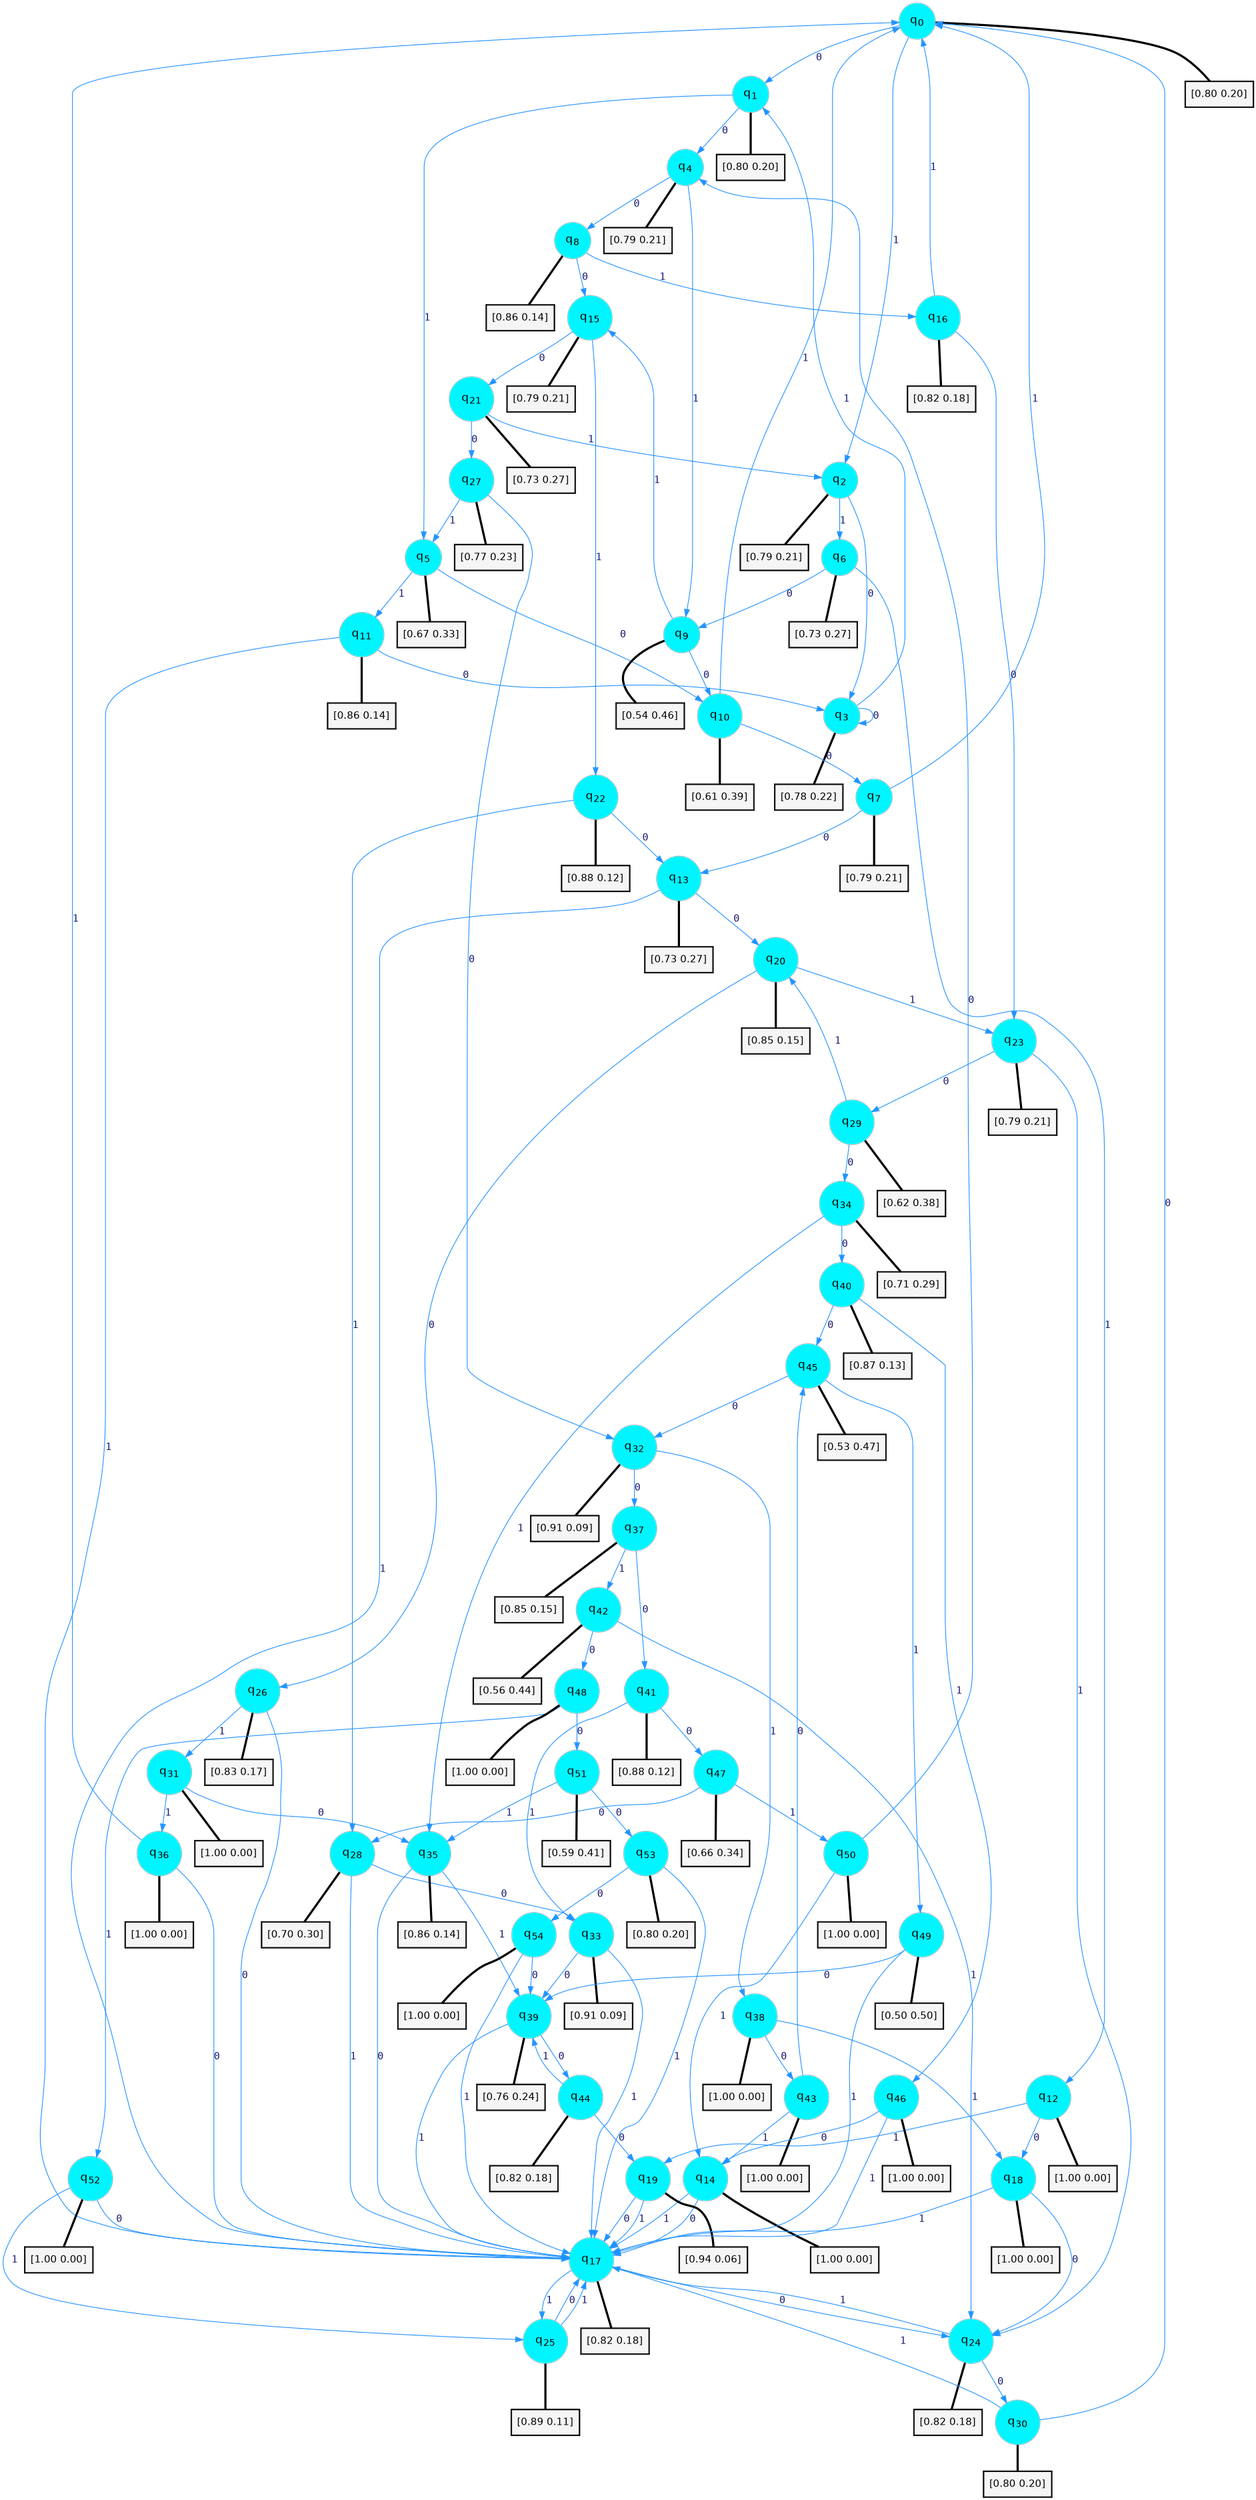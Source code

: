 digraph G {
graph [
bgcolor=transparent, dpi=300, rankdir=TD, size="40,25"];
node [
color=gray, fillcolor=turquoise1, fontcolor=black, fontname=Helvetica, fontsize=16, fontweight=bold, shape=circle, style=filled];
edge [
arrowsize=1, color=dodgerblue1, fontcolor=midnightblue, fontname=courier, fontweight=bold, penwidth=1, style=solid, weight=20];
0[label=<q<SUB>0</SUB>>];
1[label=<q<SUB>1</SUB>>];
2[label=<q<SUB>2</SUB>>];
3[label=<q<SUB>3</SUB>>];
4[label=<q<SUB>4</SUB>>];
5[label=<q<SUB>5</SUB>>];
6[label=<q<SUB>6</SUB>>];
7[label=<q<SUB>7</SUB>>];
8[label=<q<SUB>8</SUB>>];
9[label=<q<SUB>9</SUB>>];
10[label=<q<SUB>10</SUB>>];
11[label=<q<SUB>11</SUB>>];
12[label=<q<SUB>12</SUB>>];
13[label=<q<SUB>13</SUB>>];
14[label=<q<SUB>14</SUB>>];
15[label=<q<SUB>15</SUB>>];
16[label=<q<SUB>16</SUB>>];
17[label=<q<SUB>17</SUB>>];
18[label=<q<SUB>18</SUB>>];
19[label=<q<SUB>19</SUB>>];
20[label=<q<SUB>20</SUB>>];
21[label=<q<SUB>21</SUB>>];
22[label=<q<SUB>22</SUB>>];
23[label=<q<SUB>23</SUB>>];
24[label=<q<SUB>24</SUB>>];
25[label=<q<SUB>25</SUB>>];
26[label=<q<SUB>26</SUB>>];
27[label=<q<SUB>27</SUB>>];
28[label=<q<SUB>28</SUB>>];
29[label=<q<SUB>29</SUB>>];
30[label=<q<SUB>30</SUB>>];
31[label=<q<SUB>31</SUB>>];
32[label=<q<SUB>32</SUB>>];
33[label=<q<SUB>33</SUB>>];
34[label=<q<SUB>34</SUB>>];
35[label=<q<SUB>35</SUB>>];
36[label=<q<SUB>36</SUB>>];
37[label=<q<SUB>37</SUB>>];
38[label=<q<SUB>38</SUB>>];
39[label=<q<SUB>39</SUB>>];
40[label=<q<SUB>40</SUB>>];
41[label=<q<SUB>41</SUB>>];
42[label=<q<SUB>42</SUB>>];
43[label=<q<SUB>43</SUB>>];
44[label=<q<SUB>44</SUB>>];
45[label=<q<SUB>45</SUB>>];
46[label=<q<SUB>46</SUB>>];
47[label=<q<SUB>47</SUB>>];
48[label=<q<SUB>48</SUB>>];
49[label=<q<SUB>49</SUB>>];
50[label=<q<SUB>50</SUB>>];
51[label=<q<SUB>51</SUB>>];
52[label=<q<SUB>52</SUB>>];
53[label=<q<SUB>53</SUB>>];
54[label=<q<SUB>54</SUB>>];
55[label="[0.80 0.20]", shape=box,fontcolor=black, fontname=Helvetica, fontsize=14, penwidth=2, fillcolor=whitesmoke,color=black];
56[label="[0.80 0.20]", shape=box,fontcolor=black, fontname=Helvetica, fontsize=14, penwidth=2, fillcolor=whitesmoke,color=black];
57[label="[0.79 0.21]", shape=box,fontcolor=black, fontname=Helvetica, fontsize=14, penwidth=2, fillcolor=whitesmoke,color=black];
58[label="[0.78 0.22]", shape=box,fontcolor=black, fontname=Helvetica, fontsize=14, penwidth=2, fillcolor=whitesmoke,color=black];
59[label="[0.79 0.21]", shape=box,fontcolor=black, fontname=Helvetica, fontsize=14, penwidth=2, fillcolor=whitesmoke,color=black];
60[label="[0.67 0.33]", shape=box,fontcolor=black, fontname=Helvetica, fontsize=14, penwidth=2, fillcolor=whitesmoke,color=black];
61[label="[0.73 0.27]", shape=box,fontcolor=black, fontname=Helvetica, fontsize=14, penwidth=2, fillcolor=whitesmoke,color=black];
62[label="[0.79 0.21]", shape=box,fontcolor=black, fontname=Helvetica, fontsize=14, penwidth=2, fillcolor=whitesmoke,color=black];
63[label="[0.86 0.14]", shape=box,fontcolor=black, fontname=Helvetica, fontsize=14, penwidth=2, fillcolor=whitesmoke,color=black];
64[label="[0.54 0.46]", shape=box,fontcolor=black, fontname=Helvetica, fontsize=14, penwidth=2, fillcolor=whitesmoke,color=black];
65[label="[0.61 0.39]", shape=box,fontcolor=black, fontname=Helvetica, fontsize=14, penwidth=2, fillcolor=whitesmoke,color=black];
66[label="[0.86 0.14]", shape=box,fontcolor=black, fontname=Helvetica, fontsize=14, penwidth=2, fillcolor=whitesmoke,color=black];
67[label="[1.00 0.00]", shape=box,fontcolor=black, fontname=Helvetica, fontsize=14, penwidth=2, fillcolor=whitesmoke,color=black];
68[label="[0.73 0.27]", shape=box,fontcolor=black, fontname=Helvetica, fontsize=14, penwidth=2, fillcolor=whitesmoke,color=black];
69[label="[1.00 0.00]", shape=box,fontcolor=black, fontname=Helvetica, fontsize=14, penwidth=2, fillcolor=whitesmoke,color=black];
70[label="[0.79 0.21]", shape=box,fontcolor=black, fontname=Helvetica, fontsize=14, penwidth=2, fillcolor=whitesmoke,color=black];
71[label="[0.82 0.18]", shape=box,fontcolor=black, fontname=Helvetica, fontsize=14, penwidth=2, fillcolor=whitesmoke,color=black];
72[label="[0.82 0.18]", shape=box,fontcolor=black, fontname=Helvetica, fontsize=14, penwidth=2, fillcolor=whitesmoke,color=black];
73[label="[1.00 0.00]", shape=box,fontcolor=black, fontname=Helvetica, fontsize=14, penwidth=2, fillcolor=whitesmoke,color=black];
74[label="[0.94 0.06]", shape=box,fontcolor=black, fontname=Helvetica, fontsize=14, penwidth=2, fillcolor=whitesmoke,color=black];
75[label="[0.85 0.15]", shape=box,fontcolor=black, fontname=Helvetica, fontsize=14, penwidth=2, fillcolor=whitesmoke,color=black];
76[label="[0.73 0.27]", shape=box,fontcolor=black, fontname=Helvetica, fontsize=14, penwidth=2, fillcolor=whitesmoke,color=black];
77[label="[0.88 0.12]", shape=box,fontcolor=black, fontname=Helvetica, fontsize=14, penwidth=2, fillcolor=whitesmoke,color=black];
78[label="[0.79 0.21]", shape=box,fontcolor=black, fontname=Helvetica, fontsize=14, penwidth=2, fillcolor=whitesmoke,color=black];
79[label="[0.82 0.18]", shape=box,fontcolor=black, fontname=Helvetica, fontsize=14, penwidth=2, fillcolor=whitesmoke,color=black];
80[label="[0.89 0.11]", shape=box,fontcolor=black, fontname=Helvetica, fontsize=14, penwidth=2, fillcolor=whitesmoke,color=black];
81[label="[0.83 0.17]", shape=box,fontcolor=black, fontname=Helvetica, fontsize=14, penwidth=2, fillcolor=whitesmoke,color=black];
82[label="[0.77 0.23]", shape=box,fontcolor=black, fontname=Helvetica, fontsize=14, penwidth=2, fillcolor=whitesmoke,color=black];
83[label="[0.70 0.30]", shape=box,fontcolor=black, fontname=Helvetica, fontsize=14, penwidth=2, fillcolor=whitesmoke,color=black];
84[label="[0.62 0.38]", shape=box,fontcolor=black, fontname=Helvetica, fontsize=14, penwidth=2, fillcolor=whitesmoke,color=black];
85[label="[0.80 0.20]", shape=box,fontcolor=black, fontname=Helvetica, fontsize=14, penwidth=2, fillcolor=whitesmoke,color=black];
86[label="[1.00 0.00]", shape=box,fontcolor=black, fontname=Helvetica, fontsize=14, penwidth=2, fillcolor=whitesmoke,color=black];
87[label="[0.91 0.09]", shape=box,fontcolor=black, fontname=Helvetica, fontsize=14, penwidth=2, fillcolor=whitesmoke,color=black];
88[label="[0.91 0.09]", shape=box,fontcolor=black, fontname=Helvetica, fontsize=14, penwidth=2, fillcolor=whitesmoke,color=black];
89[label="[0.71 0.29]", shape=box,fontcolor=black, fontname=Helvetica, fontsize=14, penwidth=2, fillcolor=whitesmoke,color=black];
90[label="[0.86 0.14]", shape=box,fontcolor=black, fontname=Helvetica, fontsize=14, penwidth=2, fillcolor=whitesmoke,color=black];
91[label="[1.00 0.00]", shape=box,fontcolor=black, fontname=Helvetica, fontsize=14, penwidth=2, fillcolor=whitesmoke,color=black];
92[label="[0.85 0.15]", shape=box,fontcolor=black, fontname=Helvetica, fontsize=14, penwidth=2, fillcolor=whitesmoke,color=black];
93[label="[1.00 0.00]", shape=box,fontcolor=black, fontname=Helvetica, fontsize=14, penwidth=2, fillcolor=whitesmoke,color=black];
94[label="[0.76 0.24]", shape=box,fontcolor=black, fontname=Helvetica, fontsize=14, penwidth=2, fillcolor=whitesmoke,color=black];
95[label="[0.87 0.13]", shape=box,fontcolor=black, fontname=Helvetica, fontsize=14, penwidth=2, fillcolor=whitesmoke,color=black];
96[label="[0.88 0.12]", shape=box,fontcolor=black, fontname=Helvetica, fontsize=14, penwidth=2, fillcolor=whitesmoke,color=black];
97[label="[0.56 0.44]", shape=box,fontcolor=black, fontname=Helvetica, fontsize=14, penwidth=2, fillcolor=whitesmoke,color=black];
98[label="[1.00 0.00]", shape=box,fontcolor=black, fontname=Helvetica, fontsize=14, penwidth=2, fillcolor=whitesmoke,color=black];
99[label="[0.82 0.18]", shape=box,fontcolor=black, fontname=Helvetica, fontsize=14, penwidth=2, fillcolor=whitesmoke,color=black];
100[label="[0.53 0.47]", shape=box,fontcolor=black, fontname=Helvetica, fontsize=14, penwidth=2, fillcolor=whitesmoke,color=black];
101[label="[1.00 0.00]", shape=box,fontcolor=black, fontname=Helvetica, fontsize=14, penwidth=2, fillcolor=whitesmoke,color=black];
102[label="[0.66 0.34]", shape=box,fontcolor=black, fontname=Helvetica, fontsize=14, penwidth=2, fillcolor=whitesmoke,color=black];
103[label="[1.00 0.00]", shape=box,fontcolor=black, fontname=Helvetica, fontsize=14, penwidth=2, fillcolor=whitesmoke,color=black];
104[label="[0.50 0.50]", shape=box,fontcolor=black, fontname=Helvetica, fontsize=14, penwidth=2, fillcolor=whitesmoke,color=black];
105[label="[1.00 0.00]", shape=box,fontcolor=black, fontname=Helvetica, fontsize=14, penwidth=2, fillcolor=whitesmoke,color=black];
106[label="[0.59 0.41]", shape=box,fontcolor=black, fontname=Helvetica, fontsize=14, penwidth=2, fillcolor=whitesmoke,color=black];
107[label="[1.00 0.00]", shape=box,fontcolor=black, fontname=Helvetica, fontsize=14, penwidth=2, fillcolor=whitesmoke,color=black];
108[label="[0.80 0.20]", shape=box,fontcolor=black, fontname=Helvetica, fontsize=14, penwidth=2, fillcolor=whitesmoke,color=black];
109[label="[1.00 0.00]", shape=box,fontcolor=black, fontname=Helvetica, fontsize=14, penwidth=2, fillcolor=whitesmoke,color=black];
0->1 [label=0];
0->2 [label=1];
0->55 [arrowhead=none, penwidth=3,color=black];
1->4 [label=0];
1->5 [label=1];
1->56 [arrowhead=none, penwidth=3,color=black];
2->3 [label=0];
2->6 [label=1];
2->57 [arrowhead=none, penwidth=3,color=black];
3->3 [label=0];
3->1 [label=1];
3->58 [arrowhead=none, penwidth=3,color=black];
4->8 [label=0];
4->9 [label=1];
4->59 [arrowhead=none, penwidth=3,color=black];
5->10 [label=0];
5->11 [label=1];
5->60 [arrowhead=none, penwidth=3,color=black];
6->9 [label=0];
6->12 [label=1];
6->61 [arrowhead=none, penwidth=3,color=black];
7->13 [label=0];
7->0 [label=1];
7->62 [arrowhead=none, penwidth=3,color=black];
8->15 [label=0];
8->16 [label=1];
8->63 [arrowhead=none, penwidth=3,color=black];
9->10 [label=0];
9->15 [label=1];
9->64 [arrowhead=none, penwidth=3,color=black];
10->7 [label=0];
10->0 [label=1];
10->65 [arrowhead=none, penwidth=3,color=black];
11->3 [label=0];
11->17 [label=1];
11->66 [arrowhead=none, penwidth=3,color=black];
12->18 [label=0];
12->19 [label=1];
12->67 [arrowhead=none, penwidth=3,color=black];
13->20 [label=0];
13->17 [label=1];
13->68 [arrowhead=none, penwidth=3,color=black];
14->17 [label=0];
14->17 [label=1];
14->69 [arrowhead=none, penwidth=3,color=black];
15->21 [label=0];
15->22 [label=1];
15->70 [arrowhead=none, penwidth=3,color=black];
16->23 [label=0];
16->0 [label=1];
16->71 [arrowhead=none, penwidth=3,color=black];
17->24 [label=0];
17->25 [label=1];
17->72 [arrowhead=none, penwidth=3,color=black];
18->24 [label=0];
18->17 [label=1];
18->73 [arrowhead=none, penwidth=3,color=black];
19->17 [label=0];
19->17 [label=1];
19->74 [arrowhead=none, penwidth=3,color=black];
20->26 [label=0];
20->23 [label=1];
20->75 [arrowhead=none, penwidth=3,color=black];
21->27 [label=0];
21->2 [label=1];
21->76 [arrowhead=none, penwidth=3,color=black];
22->13 [label=0];
22->28 [label=1];
22->77 [arrowhead=none, penwidth=3,color=black];
23->29 [label=0];
23->24 [label=1];
23->78 [arrowhead=none, penwidth=3,color=black];
24->30 [label=0];
24->17 [label=1];
24->79 [arrowhead=none, penwidth=3,color=black];
25->17 [label=0];
25->17 [label=1];
25->80 [arrowhead=none, penwidth=3,color=black];
26->17 [label=0];
26->31 [label=1];
26->81 [arrowhead=none, penwidth=3,color=black];
27->32 [label=0];
27->5 [label=1];
27->82 [arrowhead=none, penwidth=3,color=black];
28->33 [label=0];
28->17 [label=1];
28->83 [arrowhead=none, penwidth=3,color=black];
29->34 [label=0];
29->20 [label=1];
29->84 [arrowhead=none, penwidth=3,color=black];
30->0 [label=0];
30->17 [label=1];
30->85 [arrowhead=none, penwidth=3,color=black];
31->35 [label=0];
31->36 [label=1];
31->86 [arrowhead=none, penwidth=3,color=black];
32->37 [label=0];
32->38 [label=1];
32->87 [arrowhead=none, penwidth=3,color=black];
33->39 [label=0];
33->17 [label=1];
33->88 [arrowhead=none, penwidth=3,color=black];
34->40 [label=0];
34->35 [label=1];
34->89 [arrowhead=none, penwidth=3,color=black];
35->17 [label=0];
35->39 [label=1];
35->90 [arrowhead=none, penwidth=3,color=black];
36->17 [label=0];
36->0 [label=1];
36->91 [arrowhead=none, penwidth=3,color=black];
37->41 [label=0];
37->42 [label=1];
37->92 [arrowhead=none, penwidth=3,color=black];
38->43 [label=0];
38->18 [label=1];
38->93 [arrowhead=none, penwidth=3,color=black];
39->44 [label=0];
39->17 [label=1];
39->94 [arrowhead=none, penwidth=3,color=black];
40->45 [label=0];
40->46 [label=1];
40->95 [arrowhead=none, penwidth=3,color=black];
41->47 [label=0];
41->33 [label=1];
41->96 [arrowhead=none, penwidth=3,color=black];
42->48 [label=0];
42->24 [label=1];
42->97 [arrowhead=none, penwidth=3,color=black];
43->45 [label=0];
43->14 [label=1];
43->98 [arrowhead=none, penwidth=3,color=black];
44->19 [label=0];
44->39 [label=1];
44->99 [arrowhead=none, penwidth=3,color=black];
45->32 [label=0];
45->49 [label=1];
45->100 [arrowhead=none, penwidth=3,color=black];
46->14 [label=0];
46->17 [label=1];
46->101 [arrowhead=none, penwidth=3,color=black];
47->28 [label=0];
47->50 [label=1];
47->102 [arrowhead=none, penwidth=3,color=black];
48->51 [label=0];
48->52 [label=1];
48->103 [arrowhead=none, penwidth=3,color=black];
49->39 [label=0];
49->17 [label=1];
49->104 [arrowhead=none, penwidth=3,color=black];
50->4 [label=0];
50->14 [label=1];
50->105 [arrowhead=none, penwidth=3,color=black];
51->53 [label=0];
51->35 [label=1];
51->106 [arrowhead=none, penwidth=3,color=black];
52->17 [label=0];
52->25 [label=1];
52->107 [arrowhead=none, penwidth=3,color=black];
53->54 [label=0];
53->17 [label=1];
53->108 [arrowhead=none, penwidth=3,color=black];
54->39 [label=0];
54->17 [label=1];
54->109 [arrowhead=none, penwidth=3,color=black];
}
